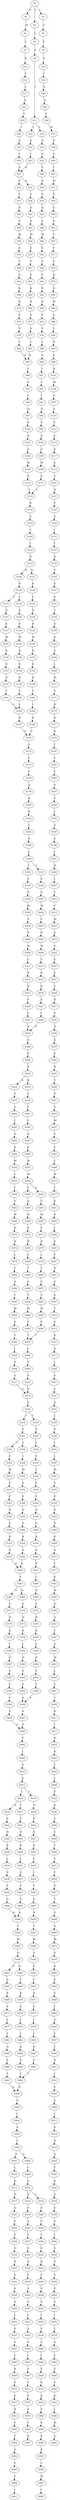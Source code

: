 strict digraph  {
	S0 -> S1 [ label = E ];
	S0 -> S2 [ label = Y ];
	S0 -> S3 [ label = L ];
	S1 -> S4 [ label = M ];
	S2 -> S5 [ label = L ];
	S3 -> S6 [ label = A ];
	S4 -> S7 [ label = L ];
	S5 -> S8 [ label = E ];
	S6 -> S9 [ label = V ];
	S7 -> S10 [ label = R ];
	S8 -> S11 [ label = T ];
	S9 -> S12 [ label = A ];
	S10 -> S13 [ label = Y ];
	S11 -> S14 [ label = V ];
	S11 -> S15 [ label = I ];
	S12 -> S16 [ label = C ];
	S13 -> S17 [ label = L ];
	S14 -> S18 [ label = S ];
	S15 -> S19 [ label = S ];
	S16 -> S20 [ label = N ];
	S17 -> S21 [ label = E ];
	S18 -> S22 [ label = V ];
	S19 -> S23 [ label = I ];
	S20 -> S24 [ label = Q ];
	S21 -> S25 [ label = T ];
	S22 -> S26 [ label = E ];
	S23 -> S27 [ label = D ];
	S24 -> S28 [ label = L ];
	S25 -> S29 [ label = I ];
	S26 -> S30 [ label = D ];
	S27 -> S31 [ label = D ];
	S27 -> S32 [ label = E ];
	S28 -> S33 [ label = M ];
	S29 -> S34 [ label = S ];
	S30 -> S35 [ label = P ];
	S31 -> S36 [ label = S ];
	S32 -> S37 [ label = P ];
	S33 -> S38 [ label = D ];
	S34 -> S39 [ label = I ];
	S35 -> S40 [ label = D ];
	S36 -> S41 [ label = D ];
	S37 -> S42 [ label = D ];
	S38 -> S43 [ label = V ];
	S39 -> S27 [ label = D ];
	S40 -> S44 [ label = V ];
	S41 -> S45 [ label = V ];
	S42 -> S46 [ label = V ];
	S43 -> S47 [ label = L ];
	S44 -> S48 [ label = M ];
	S45 -> S49 [ label = M ];
	S46 -> S50 [ label = M ];
	S47 -> S51 [ label = M ];
	S48 -> S52 [ label = S ];
	S49 -> S53 [ label = S ];
	S50 -> S54 [ label = A ];
	S51 -> S55 [ label = D ];
	S52 -> S56 [ label = F ];
	S53 -> S57 [ label = Y ];
	S54 -> S58 [ label = Y ];
	S55 -> S59 [ label = E ];
	S56 -> S60 [ label = E ];
	S57 -> S61 [ label = E ];
	S58 -> S62 [ label = E ];
	S59 -> S63 [ label = N ];
	S60 -> S64 [ label = Q ];
	S61 -> S65 [ label = K ];
	S62 -> S66 [ label = K ];
	S63 -> S67 [ label = Y ];
	S64 -> S68 [ label = R ];
	S65 -> S69 [ label = R ];
	S66 -> S70 [ label = R ];
	S67 -> S71 [ label = P ];
	S68 -> S72 [ label = P ];
	S69 -> S73 [ label = P ];
	S70 -> S74 [ label = P ];
	S71 -> S75 [ label = V ];
	S72 -> S76 [ label = V ];
	S73 -> S77 [ label = V ];
	S74 -> S78 [ label = V ];
	S75 -> S79 [ label = D ];
	S76 -> S80 [ label = L ];
	S77 -> S81 [ label = L ];
	S78 -> S82 [ label = L ];
	S79 -> S83 [ label = Q ];
	S80 -> S84 [ label = D ];
	S81 -> S85 [ label = D ];
	S82 -> S85 [ label = D ];
	S83 -> S86 [ label = M ];
	S84 -> S87 [ label = L ];
	S85 -> S88 [ label = L ];
	S86 -> S89 [ label = G ];
	S87 -> S90 [ label = C ];
	S88 -> S91 [ label = G ];
	S89 -> S92 [ label = T ];
	S90 -> S93 [ label = L ];
	S91 -> S94 [ label = L ];
	S92 -> S95 [ label = D ];
	S93 -> S96 [ label = Q ];
	S94 -> S97 [ label = Q ];
	S95 -> S98 [ label = E ];
	S96 -> S99 [ label = E ];
	S97 -> S100 [ label = E ];
	S98 -> S101 [ label = K ];
	S99 -> S102 [ label = N ];
	S100 -> S103 [ label = N ];
	S101 -> S104 [ label = M ];
	S102 -> S105 [ label = G ];
	S103 -> S106 [ label = G ];
	S104 -> S107 [ label = A ];
	S105 -> S108 [ label = W ];
	S106 -> S109 [ label = W ];
	S107 -> S110 [ label = S ];
	S108 -> S111 [ label = D ];
	S109 -> S112 [ label = D ];
	S110 -> S113 [ label = E ];
	S111 -> S114 [ label = L ];
	S112 -> S114 [ label = L ];
	S113 -> S115 [ label = E ];
	S114 -> S116 [ label = R ];
	S115 -> S117 [ label = K ];
	S116 -> S118 [ label = A ];
	S117 -> S119 [ label = E ];
	S118 -> S120 [ label = T ];
	S119 -> S121 [ label = V ];
	S120 -> S122 [ label = I ];
	S121 -> S123 [ label = N ];
	S122 -> S124 [ label = H ];
	S123 -> S125 [ label = P ];
	S124 -> S126 [ label = R ];
	S124 -> S127 [ label = Q ];
	S125 -> S128 [ label = S ];
	S126 -> S129 [ label = K ];
	S127 -> S130 [ label = K ];
	S128 -> S131 [ label = I ];
	S129 -> S132 [ label = I ];
	S129 -> S133 [ label = V ];
	S130 -> S134 [ label = V ];
	S131 -> S135 [ label = L ];
	S132 -> S136 [ label = D ];
	S133 -> S137 [ label = D ];
	S134 -> S138 [ label = D ];
	S135 -> S139 [ label = R ];
	S136 -> S140 [ label = K ];
	S137 -> S141 [ label = K ];
	S138 -> S142 [ label = R ];
	S139 -> S143 [ label = F ];
	S140 -> S144 [ label = M ];
	S141 -> S145 [ label = M ];
	S142 -> S146 [ label = M ];
	S143 -> S147 [ label = A ];
	S144 -> S148 [ label = R ];
	S145 -> S149 [ label = R ];
	S146 -> S150 [ label = R ];
	S147 -> S151 [ label = S ];
	S148 -> S152 [ label = D ];
	S149 -> S153 [ label = D ];
	S150 -> S154 [ label = D ];
	S151 -> S155 [ label = C ];
	S152 -> S156 [ label = H ];
	S153 -> S157 [ label = H ];
	S154 -> S158 [ label = H ];
	S155 -> S159 [ label = G ];
	S156 -> S160 [ label = T ];
	S157 -> S161 [ label = T ];
	S158 -> S162 [ label = T ];
	S159 -> S163 [ label = K ];
	S160 -> S164 [ label = L ];
	S161 -> S164 [ label = L ];
	S162 -> S165 [ label = L ];
	S163 -> S166 [ label = S ];
	S164 -> S167 [ label = H ];
	S165 -> S168 [ label = H ];
	S166 -> S169 [ label = L ];
	S167 -> S170 [ label = G ];
	S168 -> S170 [ label = G ];
	S169 -> S171 [ label = M ];
	S170 -> S172 [ label = V ];
	S171 -> S173 [ label = G ];
	S172 -> S174 [ label = L ];
	S173 -> S175 [ label = K ];
	S174 -> S176 [ label = V ];
	S175 -> S177 [ label = R ];
	S176 -> S178 [ label = Q ];
	S177 -> S179 [ label = K ];
	S178 -> S180 [ label = R ];
	S179 -> S181 [ label = L ];
	S180 -> S182 [ label = R ];
	S181 -> S183 [ label = Y ];
	S182 -> S184 [ label = L ];
	S183 -> S185 [ label = E ];
	S184 -> S186 [ label = D ];
	S185 -> S187 [ label = S ];
	S186 -> S188 [ label = L ];
	S187 -> S189 [ label = V ];
	S188 -> S190 [ label = I ];
	S188 -> S191 [ label = V ];
	S189 -> S192 [ label = L ];
	S190 -> S193 [ label = E ];
	S191 -> S194 [ label = E ];
	S192 -> S195 [ label = A ];
	S193 -> S196 [ label = N ];
	S194 -> S197 [ label = N ];
	S195 -> S198 [ label = A ];
	S196 -> S199 [ label = M ];
	S197 -> S200 [ label = M ];
	S198 -> S201 [ label = I ];
	S199 -> S202 [ label = V ];
	S200 -> S203 [ label = I ];
	S201 -> S204 [ label = H ];
	S202 -> S205 [ label = H ];
	S203 -> S206 [ label = H ];
	S204 -> S207 [ label = I ];
	S205 -> S208 [ label = W ];
	S206 -> S209 [ label = W ];
	S207 -> S210 [ label = Y ];
	S208 -> S211 [ label = L ];
	S209 -> S212 [ label = L ];
	S210 -> S213 [ label = C ];
	S211 -> S214 [ label = R ];
	S212 -> S215 [ label = R ];
	S213 -> S216 [ label = M ];
	S214 -> S217 [ label = H ];
	S215 -> S218 [ label = H ];
	S216 -> S219 [ label = S ];
	S217 -> S220 [ label = F ];
	S218 -> S221 [ label = F ];
	S219 -> S222 [ label = V ];
	S220 -> S223 [ label = L ];
	S221 -> S224 [ label = L ];
	S222 -> S225 [ label = E ];
	S223 -> S226 [ label = D ];
	S224 -> S226 [ label = D ];
	S225 -> S227 [ label = S ];
	S226 -> S228 [ label = G ];
	S227 -> S229 [ label = Y ];
	S228 -> S230 [ label = E ];
	S229 -> S231 [ label = N ];
	S230 -> S232 [ label = N ];
	S231 -> S233 [ label = G ];
	S232 -> S234 [ label = K ];
	S232 -> S235 [ label = R ];
	S233 -> S236 [ label = N ];
	S234 -> S237 [ label = V ];
	S235 -> S238 [ label = V ];
	S236 -> S239 [ label = K ];
	S237 -> S240 [ label = Y ];
	S238 -> S241 [ label = Y ];
	S239 -> S242 [ label = K ];
	S240 -> S243 [ label = L ];
	S241 -> S244 [ label = L ];
	S242 -> S245 [ label = H ];
	S243 -> S246 [ label = Q ];
	S244 -> S247 [ label = Q ];
	S245 -> S248 [ label = V ];
	S246 -> S249 [ label = K ];
	S247 -> S250 [ label = K ];
	S248 -> S251 [ label = R ];
	S249 -> S252 [ label = W ];
	S250 -> S253 [ label = W ];
	S251 -> S254 [ label = A ];
	S252 -> S255 [ label = L ];
	S253 -> S256 [ label = M ];
	S254 -> S257 [ label = M ];
	S255 -> S258 [ label = T ];
	S256 -> S259 [ label = A ];
	S256 -> S260 [ label = T ];
	S257 -> S261 [ label = S ];
	S258 -> S262 [ label = G ];
	S259 -> S263 [ label = G ];
	S260 -> S264 [ label = G ];
	S261 -> S265 [ label = E ];
	S262 -> S266 [ label = W ];
	S263 -> S267 [ label = W ];
	S264 -> S268 [ label = W ];
	S265 -> S269 [ label = L ];
	S266 -> S270 [ label = D ];
	S267 -> S271 [ label = E ];
	S268 -> S272 [ label = D ];
	S269 -> S273 [ label = W ];
	S270 -> S274 [ label = R ];
	S271 -> S275 [ label = R ];
	S272 -> S276 [ label = R ];
	S273 -> S277 [ label = T ];
	S274 -> S278 [ label = L ];
	S275 -> S279 [ label = L ];
	S276 -> S280 [ label = L ];
	S277 -> S281 [ label = K ];
	S278 -> S282 [ label = T ];
	S279 -> S283 [ label = T ];
	S280 -> S284 [ label = T ];
	S281 -> S285 [ label = R ];
	S282 -> S286 [ label = A ];
	S283 -> S287 [ label = S ];
	S284 -> S288 [ label = S ];
	S285 -> S289 [ label = L ];
	S286 -> S290 [ label = T ];
	S287 -> S291 [ label = T ];
	S288 -> S292 [ label = T ];
	S289 -> S293 [ label = E ];
	S290 -> S294 [ label = M ];
	S291 -> S295 [ label = M ];
	S292 -> S296 [ label = M ];
	S293 -> S297 [ label = P ];
	S294 -> S298 [ label = E ];
	S295 -> S299 [ label = E ];
	S296 -> S300 [ label = E ];
	S297 -> S301 [ label = N ];
	S298 -> S302 [ label = T ];
	S299 -> S303 [ label = T ];
	S300 -> S303 [ label = T ];
	S301 -> S304 [ label = E ];
	S302 -> S305 [ label = I ];
	S303 -> S306 [ label = I ];
	S304 -> S307 [ label = A ];
	S305 -> S308 [ label = V ];
	S306 -> S309 [ label = V ];
	S307 -> S310 [ label = Y ];
	S308 -> S311 [ label = S ];
	S309 -> S312 [ label = S ];
	S310 -> S313 [ label = S ];
	S311 -> S314 [ label = D ];
	S312 -> S314 [ label = D ];
	S313 -> S315 [ label = K ];
	S314 -> S316 [ label = E ];
	S315 -> S317 [ label = A ];
	S316 -> S318 [ label = T ];
	S316 -> S319 [ label = V ];
	S317 -> S320 [ label = L ];
	S318 -> S321 [ label = P ];
	S319 -> S322 [ label = P ];
	S320 -> S323 [ label = S ];
	S321 -> S324 [ label = V ];
	S321 -> S325 [ label = I ];
	S322 -> S326 [ label = L ];
	S323 -> S327 [ label = C ];
	S324 -> S328 [ label = I ];
	S325 -> S329 [ label = V ];
	S326 -> S330 [ label = V ];
	S327 -> S331 [ label = Q ];
	S328 -> S332 [ label = M ];
	S329 -> S333 [ label = M ];
	S330 -> S334 [ label = T ];
	S331 -> S335 [ label = L ];
	S332 -> S336 [ label = E ];
	S333 -> S337 [ label = E ];
	S334 -> S338 [ label = E ];
	S335 -> S339 [ label = D ];
	S336 -> S340 [ label = F ];
	S337 -> S341 [ label = F ];
	S338 -> S342 [ label = F ];
	S339 -> S343 [ label = I ];
	S340 -> S344 [ label = Q ];
	S341 -> S345 [ label = Q ];
	S342 -> S346 [ label = Q ];
	S343 -> S347 [ label = L ];
	S344 -> S348 [ label = G ];
	S345 -> S349 [ label = G ];
	S346 -> S350 [ label = G ];
	S347 -> S351 [ label = M ];
	S348 -> S352 [ label = K ];
	S349 -> S353 [ label = K ];
	S350 -> S354 [ label = R ];
	S351 -> S355 [ label = E ];
	S352 -> S356 [ label = N ];
	S353 -> S357 [ label = N ];
	S354 -> S358 [ label = N ];
	S355 -> S359 [ label = P ];
	S356 -> S360 [ label = K ];
	S357 -> S360 [ label = K ];
	S358 -> S361 [ label = K ];
	S359 -> S362 [ label = D ];
	S360 -> S363 [ label = V ];
	S361 -> S364 [ label = I ];
	S362 -> S365 [ label = D ];
	S363 -> S366 [ label = N ];
	S363 -> S367 [ label = G ];
	S364 -> S368 [ label = H ];
	S365 -> S369 [ label = K ];
	S366 -> S370 [ label = A ];
	S367 -> S371 [ label = A ];
	S368 -> S372 [ label = A ];
	S369 -> S373 [ label = H ];
	S370 -> S374 [ label = N ];
	S371 -> S375 [ label = H ];
	S372 -> S376 [ label = N ];
	S373 -> S377 [ label = E ];
	S374 -> S378 [ label = K ];
	S375 -> S379 [ label = K ];
	S376 -> S380 [ label = K ];
	S377 -> S381 [ label = K ];
	S378 -> S382 [ label = L ];
	S379 -> S383 [ label = L ];
	S380 -> S384 [ label = L ];
	S381 -> S385 [ label = M ];
	S382 -> S386 [ label = H ];
	S383 -> S387 [ label = H ];
	S384 -> S388 [ label = H ];
	S385 -> S389 [ label = A ];
	S386 -> S390 [ label = V ];
	S387 -> S391 [ label = V ];
	S388 -> S392 [ label = V ];
	S389 -> S393 [ label = A ];
	S390 -> S394 [ label = Y ];
	S391 -> S395 [ label = Y ];
	S392 -> S396 [ label = Y ];
	S393 -> S397 [ label = T ];
	S394 -> S398 [ label = S ];
	S395 -> S399 [ label = S ];
	S396 -> S398 [ label = S ];
	S397 -> S400 [ label = A ];
	S398 -> S401 [ label = S ];
	S399 -> S402 [ label = S ];
	S400 -> S403 [ label = M ];
	S401 -> S404 [ label = P ];
	S402 -> S404 [ label = P ];
	S403 -> S405 [ label = L ];
	S404 -> S406 [ label = F ];
	S405 -> S407 [ label = V ];
	S406 -> S408 [ label = I ];
	S407 -> S409 [ label = T ];
	S408 -> S410 [ label = G ];
	S409 -> S411 [ label = R ];
	S410 -> S412 [ label = K ];
	S411 -> S413 [ label = I ];
	S412 -> S414 [ label = I ];
	S412 -> S415 [ label = V ];
	S413 -> S416 [ label = K ];
	S414 -> S417 [ label = T ];
	S414 -> S418 [ label = N ];
	S415 -> S419 [ label = N ];
	S416 -> S420 [ label = K ];
	S417 -> S421 [ label = P ];
	S418 -> S422 [ label = P ];
	S419 -> S423 [ label = P ];
	S420 -> S424 [ label = T ];
	S421 -> S425 [ label = N ];
	S422 -> S426 [ label = N ];
	S423 -> S427 [ label = N ];
	S424 -> S428 [ label = L ];
	S425 -> S429 [ label = K ];
	S426 -> S430 [ label = K ];
	S427 -> S431 [ label = K ];
	S428 -> S432 [ label = E ];
	S429 -> S433 [ label = L ];
	S430 -> S434 [ label = L ];
	S431 -> S435 [ label = L ];
	S432 -> S436 [ label = K ];
	S433 -> S437 [ label = A ];
	S434 -> S438 [ label = A ];
	S435 -> S439 [ label = I ];
	S436 -> S440 [ label = V ];
	S437 -> S441 [ label = F ];
	S438 -> S442 [ label = F ];
	S439 -> S443 [ label = F ];
	S440 -> S444 [ label = E ];
	S441 -> S445 [ label = G ];
	S442 -> S446 [ label = G ];
	S443 -> S447 [ label = G ];
	S444 -> S448 [ label = T ];
	S445 -> S449 [ label = R ];
	S446 -> S449 [ label = R ];
	S447 -> S450 [ label = R ];
	S448 -> S451 [ label = P ];
	S449 -> S452 [ label = Y ];
	S450 -> S453 [ label = Y ];
	S451 -> S454 [ label = F ];
	S452 -> S455 [ label = W ];
	S453 -> S456 [ label = W ];
	S454 -> S457 [ label = S ];
	S455 -> S458 [ label = G ];
	S456 -> S459 [ label = G ];
	S457 -> S460 [ label = T ];
	S458 -> S461 [ label = E ];
	S458 -> S462 [ label = D ];
	S459 -> S463 [ label = E ];
	S460 -> S464 [ label = G ];
	S461 -> S465 [ label = S ];
	S462 -> S466 [ label = C ];
	S463 -> S467 [ label = C ];
	S464 -> S468 [ label = Q ];
	S465 -> S469 [ label = K ];
	S466 -> S470 [ label = K ];
	S467 -> S471 [ label = K ];
	S468 -> S472 [ label = M ];
	S469 -> S473 [ label = E ];
	S470 -> S474 [ label = E ];
	S471 -> S475 [ label = E ];
	S472 -> S476 [ label = G ];
	S473 -> S477 [ label = L ];
	S474 -> S478 [ label = L ];
	S475 -> S479 [ label = L ];
	S476 -> S480 [ label = K ];
	S477 -> S481 [ label = I ];
	S478 -> S482 [ label = I ];
	S479 -> S483 [ label = I ];
	S480 -> S484 [ label = D ];
	S481 -> S485 [ label = Q ];
	S482 -> S486 [ label = Q ];
	S483 -> S487 [ label = Q ];
	S484 -> S488 [ label = S ];
	S485 -> S489 [ label = V ];
	S486 -> S490 [ label = V ];
	S487 -> S491 [ label = V ];
	S488 -> S492 [ label = I ];
	S489 -> S493 [ label = T ];
	S490 -> S494 [ label = T ];
	S491 -> S494 [ label = T ];
	S492 -> S495 [ label = A ];
	S493 -> S496 [ label = D ];
	S494 -> S496 [ label = D ];
	S495 -> S497 [ label = Y ];
	S496 -> S498 [ label = G ];
	S497 -> S499 [ label = T ];
	S498 -> S500 [ label = I ];
	S499 -> S501 [ label = N ];
	S500 -> S502 [ label = E ];
	S501 -> S503 [ label = I ];
	S502 -> S504 [ label = L ];
	S503 -> S505 [ label = V ];
	S504 -> S506 [ label = S ];
	S504 -> S507 [ label = P ];
	S505 -> S508 [ label = S ];
	S506 -> S509 [ label = L ];
	S507 -> S510 [ label = L ];
	S508 -> S511 [ label = L ];
	S509 -> S512 [ label = G ];
	S510 -> S513 [ label = G ];
	S511 -> S514 [ label = S ];
	S512 -> S515 [ label = H ];
	S512 -> S516 [ label = Y ];
	S513 -> S517 [ label = H ];
	S514 -> S518 [ label = N ];
	S515 -> S519 [ label = P ];
	S516 -> S520 [ label = P ];
	S517 -> S521 [ label = Q ];
	S518 -> S522 [ label = Q ];
	S519 -> S523 [ label = A ];
	S520 -> S524 [ label = V ];
	S521 -> S525 [ label = V ];
	S522 -> S526 [ label = F ];
	S523 -> S527 [ label = T ];
	S524 -> S528 [ label = T ];
	S525 -> S529 [ label = T ];
	S526 -> S530 [ label = R ];
	S527 -> S531 [ label = G ];
	S528 -> S532 [ label = G ];
	S529 -> S533 [ label = G ];
	S530 -> S534 [ label = S ];
	S531 -> S535 [ label = R ];
	S532 -> S536 [ label = R ];
	S533 -> S537 [ label = R ];
	S534 -> S538 [ label = S ];
	S535 -> S539 [ label = F ];
	S536 -> S540 [ label = F ];
	S537 -> S541 [ label = F ];
	S538 -> S542 [ label = G ];
	S539 -> S543 [ label = S ];
	S540 -> S544 [ label = S ];
	S541 -> S545 [ label = S ];
	S542 -> S546 [ label = I ];
	S543 -> S547 [ label = A ];
	S544 -> S548 [ label = A ];
	S545 -> S549 [ label = A ];
	S546 -> S550 [ label = G ];
	S547 -> S551 [ label = I ];
	S548 -> S552 [ label = I ];
	S549 -> S553 [ label = L ];
	S550 -> S554 [ label = V ];
	S551 -> S555 [ label = A ];
	S552 -> S556 [ label = V ];
	S553 -> S557 [ label = V ];
	S554 -> S558 [ label = E ];
	S555 -> S559 [ label = S ];
	S556 -> S560 [ label = A ];
	S557 -> S561 [ label = V ];
	S558 -> S562 [ label = E ];
	S559 -> S563 [ label = L ];
	S560 -> S564 [ label = L ];
	S561 -> S565 [ label = G ];
	S562 -> S566 [ label = S ];
	S563 -> S567 [ label = F ];
	S564 -> S568 [ label = F ];
	S565 -> S569 [ label = K ];
	S566 -> S570 [ label = I ];
	S567 -> S571 [ label = I ];
	S568 -> S572 [ label = K ];
	S569 -> S573 [ label = E ];
	S570 -> S574 [ label = L ];
	S571 -> S575 [ label = F ];
	S572 -> S576 [ label = R ];
	S573 -> S577 [ label = E ];
	S574 -> S578 [ label = Q ];
	S575 -> S579 [ label = A ];
	S576 -> S580 [ label = F ];
	S577 -> S581 [ label = R ];
	S578 -> S582 [ label = S ];
	S579 -> S583 [ label = C ];
	S580 -> S584 [ label = K ];
	S581 -> S585 [ label = V ];
	S582 -> S586 [ label = V ];
	S583 -> S587 [ label = Q ];
	S584 -> S588 [ label = K ];
	S585 -> S589 [ label = T ];
	S586 -> S590 [ label = S ];
	S588 -> S591 [ label = K ];
	S589 -> S592 [ label = G ];
	S590 -> S593 [ label = K ];
	S591 -> S594 [ label = I ];
	S592 -> S595 [ label = V ];
	S593 -> S596 [ label = I ];
	S594 -> S597 [ label = W ];
	S595 -> S598 [ label = F ];
	S596 -> S599 [ label = M ];
	S597 -> S600 [ label = I ];
	S598 -> S601 [ label = I ];
	S599 -> S602 [ label = Q ];
}
